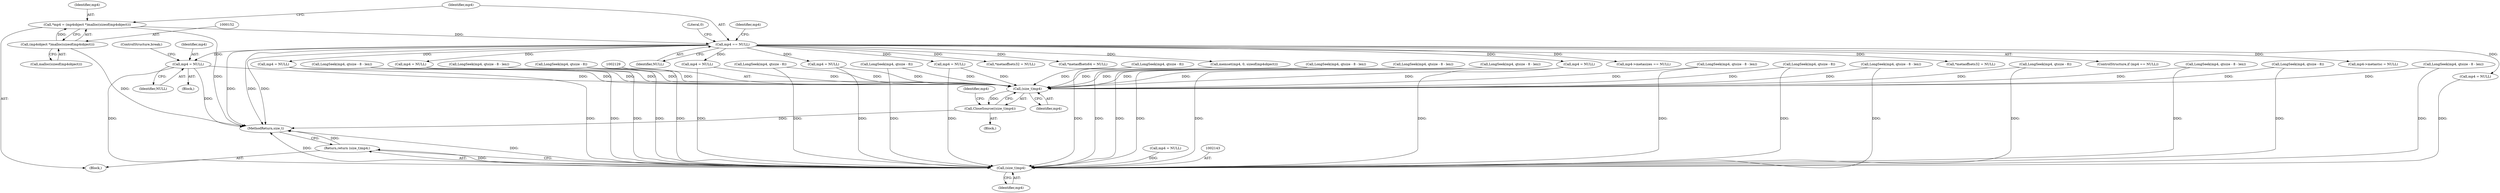 digraph "0_gpmf-parser_341f12cd5b97ab419e53853ca00176457c9f1681_5@pointer" {
"1001605" [label="(Call,mp4 = NULL)"];
"1000157" [label="(Call,mp4 == NULL)"];
"1000149" [label="(Call,*mp4 = (mp4object *)malloc(sizeof(mp4object)))"];
"1000151" [label="(Call,(mp4object *)malloc(sizeof(mp4object)))"];
"1002128" [label="(Call,(size_t)mp4)"];
"1002127" [label="(Call,CloseSource((size_t)mp4))"];
"1002142" [label="(Call,(size_t)mp4)"];
"1002141" [label="(Return,return (size_t)mp4;)"];
"1000273" [label="(Call,mp4 = NULL)"];
"1002132" [label="(Identifier,mp4)"];
"1000163" [label="(Identifier,mp4)"];
"1000931" [label="(Call,mp4 = NULL)"];
"1002128" [label="(Call,(size_t)mp4)"];
"1002094" [label="(Call,LongSeek(mp4, qtsize - 8))"];
"1000159" [label="(Identifier,NULL)"];
"1000149" [label="(Call,*mp4 = (mp4object *)malloc(sizeof(mp4object)))"];
"1001542" [label="(Call,LongSeek(mp4, qtsize - 8 - len))"];
"1001237" [label="(Call,*metaoffsets32 = NULL)"];
"1001671" [label="(Call,*metaoffsets64 = NULL)"];
"1002116" [label="(Call,mp4->metasizes == NULL)"];
"1000757" [label="(Call,LongSeek(mp4, qtsize - 8 - len))"];
"1001550" [label="(Call,LongSeek(mp4, qtsize - 8))"];
"1000675" [label="(Call,LongSeek(mp4, qtsize - 8 - len))"];
"1001129" [label="(Call,LongSeek(mp4, qtsize - 8))"];
"1000601" [label="(Call,LongSeek(mp4, qtsize - 8 - len))"];
"1002130" [label="(Identifier,mp4)"];
"1002126" [label="(Block,)"];
"1001112" [label="(Call,mp4 = NULL)"];
"1002144" [label="(Identifier,mp4)"];
"1000948" [label="(Call,LongSeek(mp4, qtsize - 8))"];
"1001479" [label="(Call,*metaoffsets32 = NULL)"];
"1000489" [label="(Call,LongSeek(mp4, qtsize - 8 - len))"];
"1000158" [label="(Identifier,mp4)"];
"1000156" [label="(ControlStructure,if (mp4 == NULL))"];
"1001837" [label="(Call,mp4 = NULL)"];
"1000151" [label="(Call,(mp4object *)malloc(sizeof(mp4object)))"];
"1001533" [label="(Call,mp4 = NULL)"];
"1001908" [label="(Call,LongSeek(mp4, qtsize - 8 - len))"];
"1000150" [label="(Identifier,mp4)"];
"1000162" [label="(Call,memset(mp4, 0, sizeof(mp4object)))"];
"1001421" [label="(Call,mp4->metastsc = NULL)"];
"1002086" [label="(Call,LongSeek(mp4, qtsize - 8 - len))"];
"1000397" [label="(Call,LongSeek(mp4, qtsize - 8))"];
"1001605" [label="(Call,mp4 = NULL)"];
"1000147" [label="(Block,)"];
"1001121" [label="(Call,LongSeek(mp4, qtsize - 8 - len))"];
"1001607" [label="(Identifier,NULL)"];
"1002127" [label="(Call,CloseSource((size_t)mp4))"];
"1001916" [label="(Call,LongSeek(mp4, qtsize - 8))"];
"1002138" [label="(Call,mp4 = NULL)"];
"1000940" [label="(Call,LongSeek(mp4, qtsize - 8 - len))"];
"1001600" [label="(Block,)"];
"1002145" [label="(MethodReturn,size_t)"];
"1000153" [label="(Call,malloc(sizeof(mp4object)))"];
"1001608" [label="(ControlStructure,break;)"];
"1000157" [label="(Call,mp4 == NULL)"];
"1000765" [label="(Call,LongSeek(mp4, qtsize - 8))"];
"1002131" [label="(Call,mp4 = NULL)"];
"1001606" [label="(Identifier,mp4)"];
"1002142" [label="(Call,(size_t)mp4)"];
"1001439" [label="(Call,mp4 = NULL)"];
"1002141" [label="(Return,return (size_t)mp4;)"];
"1000161" [label="(Literal,0)"];
"1001605" -> "1001600"  [label="AST: "];
"1001605" -> "1001607"  [label="CFG: "];
"1001606" -> "1001605"  [label="AST: "];
"1001607" -> "1001605"  [label="AST: "];
"1001608" -> "1001605"  [label="CFG: "];
"1001605" -> "1002145"  [label="DDG: "];
"1000157" -> "1001605"  [label="DDG: "];
"1001605" -> "1002128"  [label="DDG: "];
"1001605" -> "1002142"  [label="DDG: "];
"1000157" -> "1000156"  [label="AST: "];
"1000157" -> "1000159"  [label="CFG: "];
"1000158" -> "1000157"  [label="AST: "];
"1000159" -> "1000157"  [label="AST: "];
"1000161" -> "1000157"  [label="CFG: "];
"1000163" -> "1000157"  [label="CFG: "];
"1000157" -> "1002145"  [label="DDG: "];
"1000157" -> "1002145"  [label="DDG: "];
"1000157" -> "1002145"  [label="DDG: "];
"1000149" -> "1000157"  [label="DDG: "];
"1000157" -> "1000162"  [label="DDG: "];
"1000157" -> "1000273"  [label="DDG: "];
"1000157" -> "1000931"  [label="DDG: "];
"1000157" -> "1001112"  [label="DDG: "];
"1000157" -> "1001237"  [label="DDG: "];
"1000157" -> "1001421"  [label="DDG: "];
"1000157" -> "1001439"  [label="DDG: "];
"1000157" -> "1001479"  [label="DDG: "];
"1000157" -> "1001533"  [label="DDG: "];
"1000157" -> "1001671"  [label="DDG: "];
"1000157" -> "1001837"  [label="DDG: "];
"1000157" -> "1002116"  [label="DDG: "];
"1000157" -> "1002138"  [label="DDG: "];
"1000149" -> "1000147"  [label="AST: "];
"1000149" -> "1000151"  [label="CFG: "];
"1000150" -> "1000149"  [label="AST: "];
"1000151" -> "1000149"  [label="AST: "];
"1000158" -> "1000149"  [label="CFG: "];
"1000149" -> "1002145"  [label="DDG: "];
"1000151" -> "1000149"  [label="DDG: "];
"1000151" -> "1000153"  [label="CFG: "];
"1000152" -> "1000151"  [label="AST: "];
"1000153" -> "1000151"  [label="AST: "];
"1000151" -> "1002145"  [label="DDG: "];
"1002128" -> "1002127"  [label="AST: "];
"1002128" -> "1002130"  [label="CFG: "];
"1002129" -> "1002128"  [label="AST: "];
"1002130" -> "1002128"  [label="AST: "];
"1002127" -> "1002128"  [label="CFG: "];
"1002128" -> "1002127"  [label="DDG: "];
"1001112" -> "1002128"  [label="DDG: "];
"1000675" -> "1002128"  [label="DDG: "];
"1000757" -> "1002128"  [label="DDG: "];
"1000601" -> "1002128"  [label="DDG: "];
"1001550" -> "1002128"  [label="DDG: "];
"1001542" -> "1002128"  [label="DDG: "];
"1001121" -> "1002128"  [label="DDG: "];
"1000273" -> "1002128"  [label="DDG: "];
"1000765" -> "1002128"  [label="DDG: "];
"1002086" -> "1002128"  [label="DDG: "];
"1000931" -> "1002128"  [label="DDG: "];
"1000162" -> "1002128"  [label="DDG: "];
"1002094" -> "1002128"  [label="DDG: "];
"1001439" -> "1002128"  [label="DDG: "];
"1001129" -> "1002128"  [label="DDG: "];
"1001908" -> "1002128"  [label="DDG: "];
"1000397" -> "1002128"  [label="DDG: "];
"1001533" -> "1002128"  [label="DDG: "];
"1000940" -> "1002128"  [label="DDG: "];
"1001837" -> "1002128"  [label="DDG: "];
"1001916" -> "1002128"  [label="DDG: "];
"1000489" -> "1002128"  [label="DDG: "];
"1000948" -> "1002128"  [label="DDG: "];
"1002127" -> "1002126"  [label="AST: "];
"1002132" -> "1002127"  [label="CFG: "];
"1002127" -> "1002145"  [label="DDG: "];
"1002142" -> "1002141"  [label="AST: "];
"1002142" -> "1002144"  [label="CFG: "];
"1002143" -> "1002142"  [label="AST: "];
"1002144" -> "1002142"  [label="AST: "];
"1002141" -> "1002142"  [label="CFG: "];
"1002142" -> "1002145"  [label="DDG: "];
"1002142" -> "1002145"  [label="DDG: "];
"1002142" -> "1002141"  [label="DDG: "];
"1001112" -> "1002142"  [label="DDG: "];
"1000675" -> "1002142"  [label="DDG: "];
"1000757" -> "1002142"  [label="DDG: "];
"1000601" -> "1002142"  [label="DDG: "];
"1001550" -> "1002142"  [label="DDG: "];
"1001542" -> "1002142"  [label="DDG: "];
"1001121" -> "1002142"  [label="DDG: "];
"1000273" -> "1002142"  [label="DDG: "];
"1000765" -> "1002142"  [label="DDG: "];
"1002086" -> "1002142"  [label="DDG: "];
"1002138" -> "1002142"  [label="DDG: "];
"1000931" -> "1002142"  [label="DDG: "];
"1002131" -> "1002142"  [label="DDG: "];
"1000162" -> "1002142"  [label="DDG: "];
"1002094" -> "1002142"  [label="DDG: "];
"1001439" -> "1002142"  [label="DDG: "];
"1001129" -> "1002142"  [label="DDG: "];
"1001908" -> "1002142"  [label="DDG: "];
"1000397" -> "1002142"  [label="DDG: "];
"1001533" -> "1002142"  [label="DDG: "];
"1000940" -> "1002142"  [label="DDG: "];
"1001837" -> "1002142"  [label="DDG: "];
"1001916" -> "1002142"  [label="DDG: "];
"1000489" -> "1002142"  [label="DDG: "];
"1000948" -> "1002142"  [label="DDG: "];
"1002141" -> "1000147"  [label="AST: "];
"1002145" -> "1002141"  [label="CFG: "];
"1002141" -> "1002145"  [label="DDG: "];
}
